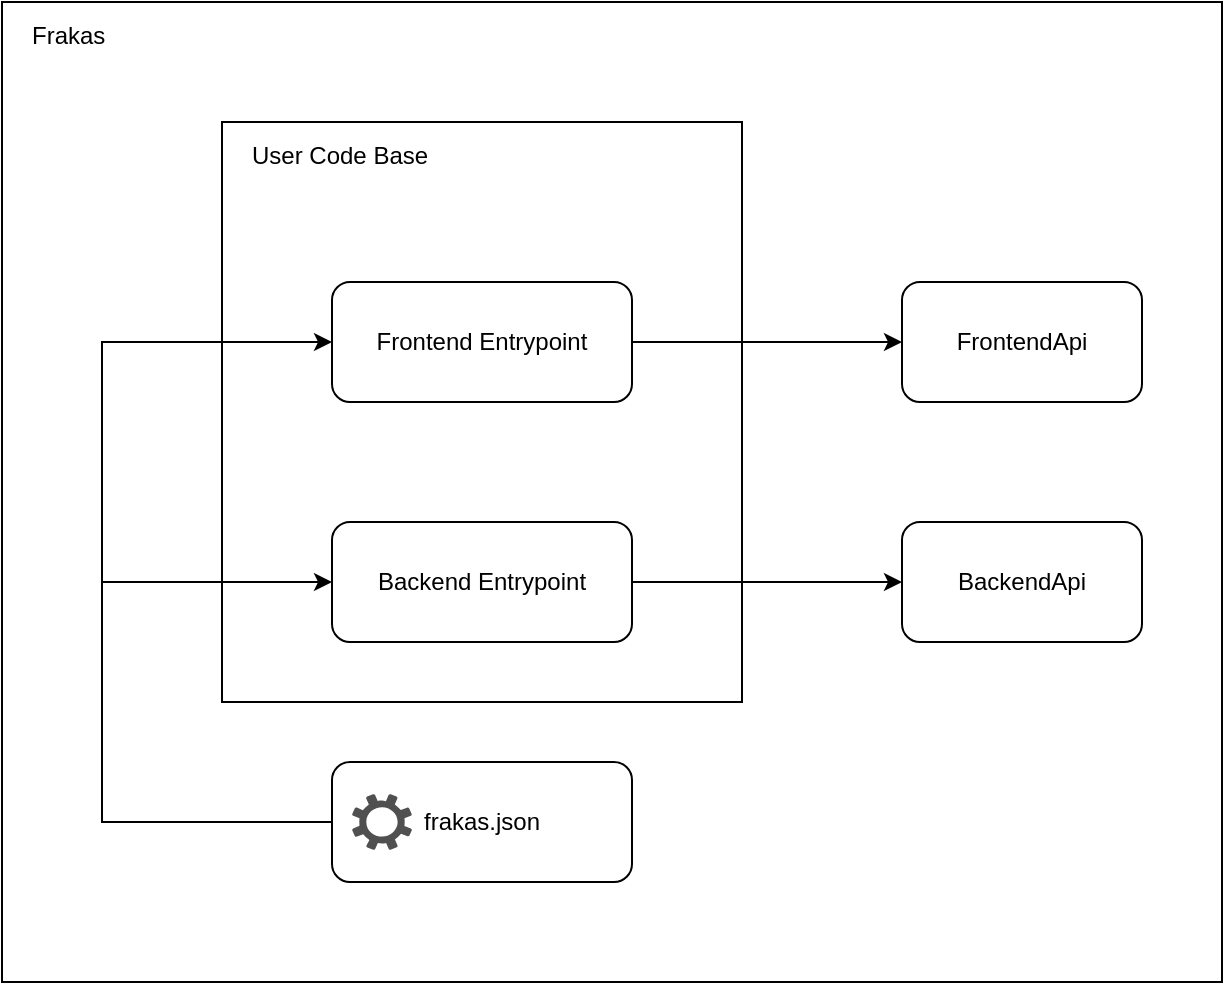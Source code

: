 <mxfile version="16.5.3"><diagram id="HgQDXkJLGsQ1pWoGuF5B" name="Page-1"><mxGraphModel dx="1307" dy="867" grid="1" gridSize="10" guides="1" tooltips="1" connect="1" arrows="1" fold="1" page="1" pageScale="1" pageWidth="850" pageHeight="1100" math="0" shadow="0"><root><mxCell id="0"/><mxCell id="1" parent="0"/><mxCell id="Xs6DW5HxryrMQRvECkyY-5" value="" style="rounded=0;whiteSpace=wrap;html=1;" vertex="1" parent="1"><mxGeometry x="70" y="160" width="610" height="490" as="geometry"/></mxCell><mxCell id="Wu4KoxJbR5P56Nqdt8LD-9" value="" style="rounded=0;whiteSpace=wrap;html=1;" parent="1" vertex="1"><mxGeometry x="180" y="220" width="260" height="290" as="geometry"/></mxCell><mxCell id="Wu4KoxJbR5P56Nqdt8LD-2" value="FrontendApi" style="rounded=1;whiteSpace=wrap;html=1;" parent="1" vertex="1"><mxGeometry x="520" y="300" width="120" height="60" as="geometry"/></mxCell><mxCell id="Wu4KoxJbR5P56Nqdt8LD-4" value="User Code Base" style="text;html=1;strokeColor=none;fillColor=none;spacing=5;spacingTop=-20;whiteSpace=wrap;overflow=hidden;rounded=0;" parent="1" vertex="1"><mxGeometry x="190" y="240" width="120" height="30" as="geometry"/></mxCell><mxCell id="Wu4KoxJbR5P56Nqdt8LD-14" style="edgeStyle=orthogonalEdgeStyle;rounded=0;orthogonalLoop=1;jettySize=auto;html=1;entryX=0;entryY=0.5;entryDx=0;entryDy=0;" parent="1" source="Wu4KoxJbR5P56Nqdt8LD-5" target="Wu4KoxJbR5P56Nqdt8LD-2" edge="1"><mxGeometry relative="1" as="geometry"/></mxCell><mxCell id="Wu4KoxJbR5P56Nqdt8LD-5" value="Frontend Entrypoint" style="rounded=1;whiteSpace=wrap;html=1;" parent="1" vertex="1"><mxGeometry x="235" y="300" width="150" height="60" as="geometry"/></mxCell><mxCell id="Wu4KoxJbR5P56Nqdt8LD-6" value="BackendApi" style="rounded=1;whiteSpace=wrap;html=1;" parent="1" vertex="1"><mxGeometry x="520" y="420" width="120" height="60" as="geometry"/></mxCell><mxCell id="Xs6DW5HxryrMQRvECkyY-3" style="edgeStyle=orthogonalEdgeStyle;rounded=0;orthogonalLoop=1;jettySize=auto;html=1;entryX=0;entryY=0.5;entryDx=0;entryDy=0;" edge="1" parent="1" source="Wu4KoxJbR5P56Nqdt8LD-11" target="Wu4KoxJbR5P56Nqdt8LD-5"><mxGeometry relative="1" as="geometry"><Array as="points"><mxPoint x="120" y="570"/><mxPoint x="120" y="330"/></Array></mxGeometry></mxCell><mxCell id="Xs6DW5HxryrMQRvECkyY-4" style="edgeStyle=orthogonalEdgeStyle;rounded=0;orthogonalLoop=1;jettySize=auto;html=1;entryX=0;entryY=0.5;entryDx=0;entryDy=0;" edge="1" parent="1" source="Wu4KoxJbR5P56Nqdt8LD-11" target="Wu4KoxJbR5P56Nqdt8LD-13"><mxGeometry relative="1" as="geometry"><Array as="points"><mxPoint x="120" y="570"/><mxPoint x="120" y="450"/></Array></mxGeometry></mxCell><mxCell id="Wu4KoxJbR5P56Nqdt8LD-11" value="frakas.json" style="rounded=1;whiteSpace=wrap;html=1;" parent="1" vertex="1"><mxGeometry x="235" y="540" width="150" height="60" as="geometry"/></mxCell><mxCell id="Wu4KoxJbR5P56Nqdt8LD-10" value="" style="sketch=0;pointerEvents=1;shadow=0;dashed=0;html=1;strokeColor=none;fillColor=#505050;labelPosition=center;verticalLabelPosition=bottom;verticalAlign=top;outlineConnect=0;align=center;shape=mxgraph.office.concepts.settings;" parent="1" vertex="1"><mxGeometry x="245" y="556" width="30" height="28" as="geometry"/></mxCell><mxCell id="Wu4KoxJbR5P56Nqdt8LD-15" style="edgeStyle=orthogonalEdgeStyle;rounded=0;orthogonalLoop=1;jettySize=auto;html=1;" parent="1" source="Wu4KoxJbR5P56Nqdt8LD-13" target="Wu4KoxJbR5P56Nqdt8LD-6" edge="1"><mxGeometry relative="1" as="geometry"/></mxCell><mxCell id="Wu4KoxJbR5P56Nqdt8LD-13" value="Backend Entrypoint" style="rounded=1;whiteSpace=wrap;html=1;" parent="1" vertex="1"><mxGeometry x="235" y="420" width="150" height="60" as="geometry"/></mxCell><mxCell id="Xs6DW5HxryrMQRvECkyY-6" value="Frakas" style="text;html=1;strokeColor=none;fillColor=none;spacing=5;spacingTop=-20;whiteSpace=wrap;overflow=hidden;rounded=0;" vertex="1" parent="1"><mxGeometry x="80" y="180" width="120" height="30" as="geometry"/></mxCell></root></mxGraphModel></diagram></mxfile>